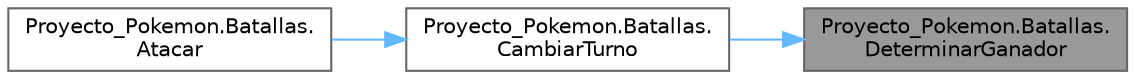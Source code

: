 digraph "Proyecto_Pokemon.Batallas.DeterminarGanador"
{
 // INTERACTIVE_SVG=YES
 // LATEX_PDF_SIZE
  bgcolor="transparent";
  edge [fontname=Helvetica,fontsize=10,labelfontname=Helvetica,labelfontsize=10];
  node [fontname=Helvetica,fontsize=10,shape=box,height=0.2,width=0.4];
  rankdir="RL";
  Node1 [id="Node000001",label="Proyecto_Pokemon.Batallas.\lDeterminarGanador",height=0.2,width=0.4,color="gray40", fillcolor="grey60", style="filled", fontcolor="black",tooltip="Chequeo de ganador según si tiene pokemones vivos, el que tenga vivos gana, si ninguno tiene es empat..."];
  Node1 -> Node2 [id="edge1_Node000001_Node000002",dir="back",color="steelblue1",style="solid",tooltip=" "];
  Node2 [id="Node000002",label="Proyecto_Pokemon.Batallas.\lCambiarTurno",height=0.2,width=0.4,color="grey40", fillcolor="white", style="filled",URL="$classProyecto__Pokemon_1_1Batallas.html#ad7c2487fe1cdea744b0d792e339cbb54",tooltip="En cambio de turno se chequea estado de batalla."];
  Node2 -> Node3 [id="edge2_Node000002_Node000003",dir="back",color="steelblue1",style="solid",tooltip=" "];
  Node3 [id="Node000003",label="Proyecto_Pokemon.Batallas.\lAtacar",height=0.2,width=0.4,color="grey40", fillcolor="white", style="filled",URL="$classProyecto__Pokemon_1_1Batallas.html#a4595705e2232c7b1631fd2679ab756a5",tooltip="Método para gestionar ataque."];
}
